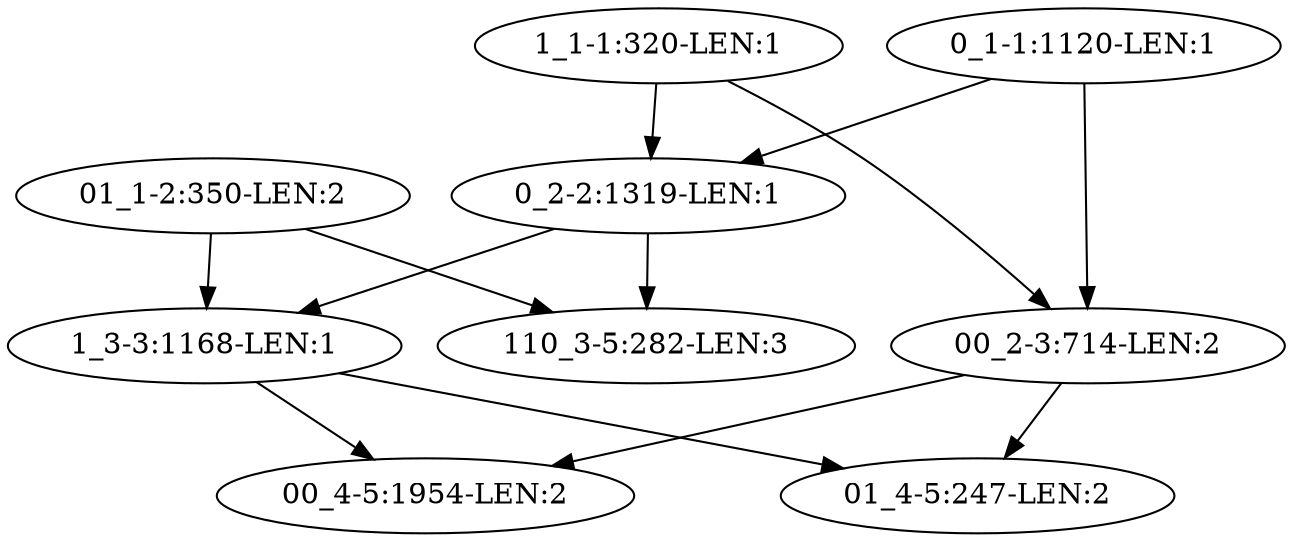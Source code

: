 digraph G {
    "0_2-2:1319-LEN:1" -> "110_3-5:282-LEN:3";
    "0_2-2:1319-LEN:1" -> "1_3-3:1168-LEN:1";
    "1_1-1:320-LEN:1" -> "00_2-3:714-LEN:2";
    "1_1-1:320-LEN:1" -> "0_2-2:1319-LEN:1";
    "00_2-3:714-LEN:2" -> "01_4-5:247-LEN:2";
    "00_2-3:714-LEN:2" -> "00_4-5:1954-LEN:2";
    "0_1-1:1120-LEN:1" -> "00_2-3:714-LEN:2";
    "0_1-1:1120-LEN:1" -> "0_2-2:1319-LEN:1";
    "01_1-2:350-LEN:2" -> "110_3-5:282-LEN:3";
    "01_1-2:350-LEN:2" -> "1_3-3:1168-LEN:1";
    "1_3-3:1168-LEN:1" -> "01_4-5:247-LEN:2";
    "1_3-3:1168-LEN:1" -> "00_4-5:1954-LEN:2";
}
